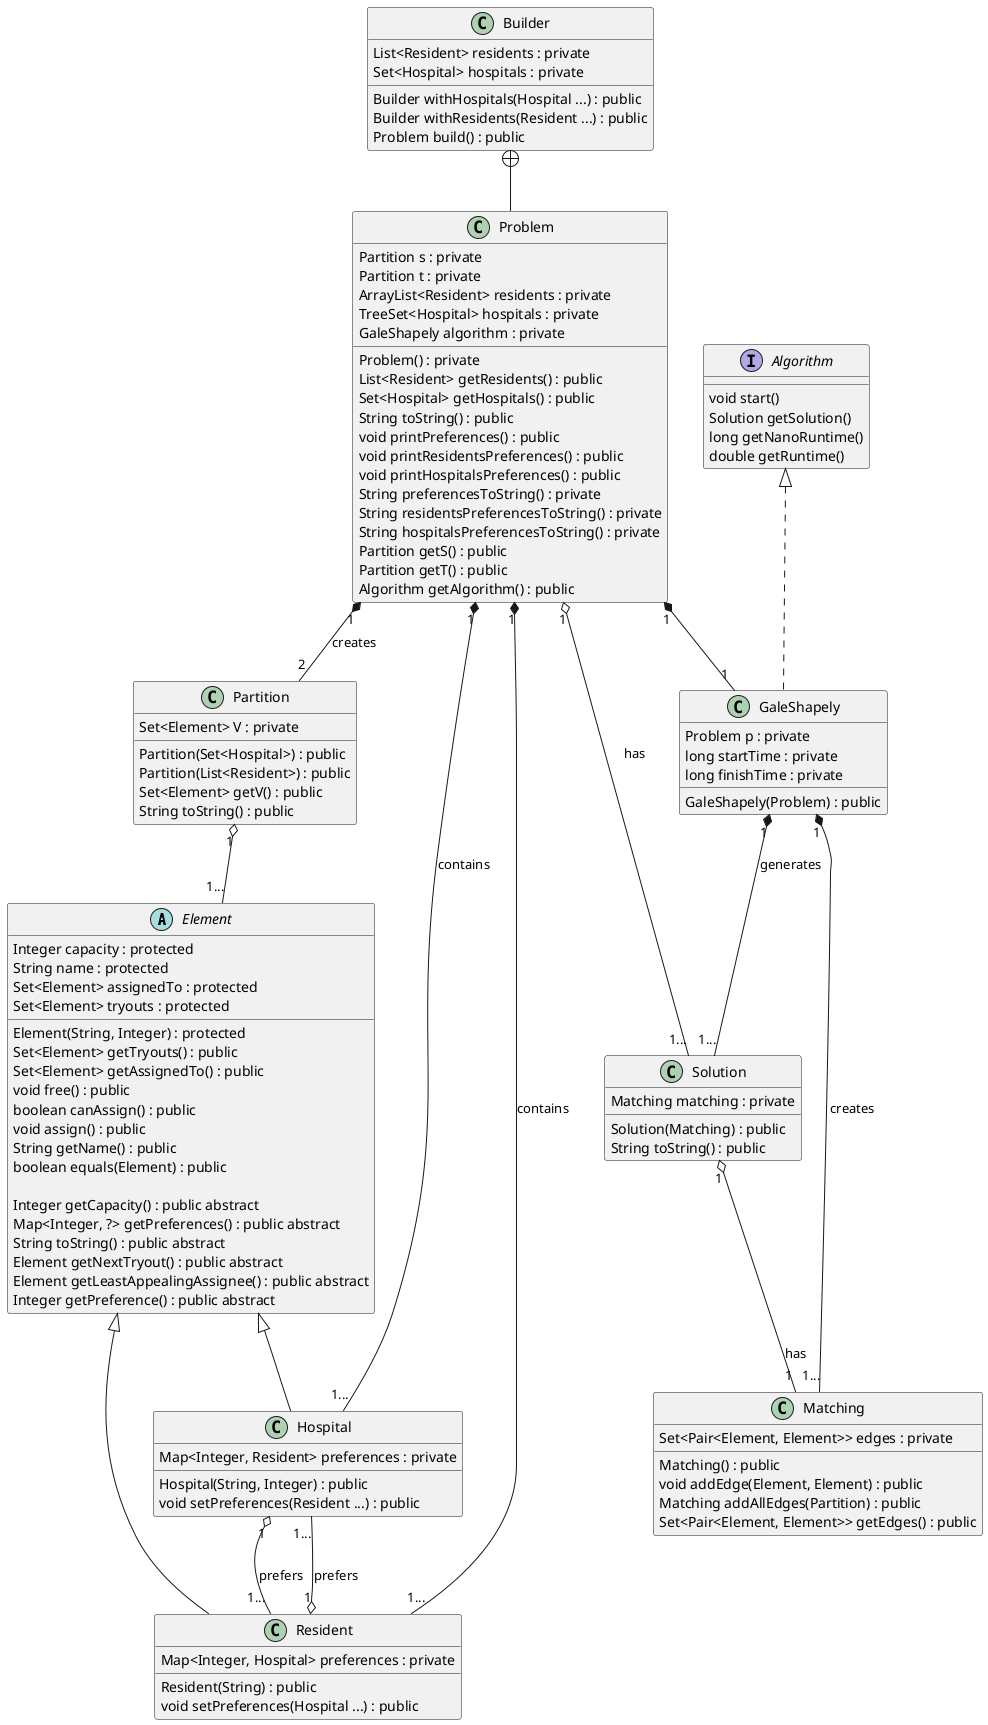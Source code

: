 @startuml


abstract class Element

class Hospital extends Element
class Resident extends Element

class Problem
class Matching
class Partition
class Element
class Solution
class GaleShapely implements Algorithm
class Builder

interface Algorithm

Builder +-- Problem

Resident "1" o-- "1..." Hospital : prefers
Hospital "1" o-- "1..." Resident : prefers

Problem "1" *-- "1..." Resident : contains
Problem "1" *-- "1..." Hospital : contains

Problem "1" o-- "1..." Solution : has
Problem "1" *-- "2" Partition : creates

Solution "1" o-- "1" Matching : has

Problem "1" *-- "1" GaleShapely

GaleShapely "1" *-- "1..." Solution : generates
GaleShapely "1" *-- "1..." Matching : creates

Partition "1" o-- "1..." Element

class Solution{
    Matching matching : private
    Solution(Matching) : public
    String toString() : public
}

class Matching{
    Set<Pair<Element, Element>> edges : private
    Matching() : public
    void addEdge(Element, Element) : public
    Matching addAllEdges(Partition) : public
    Set<Pair<Element, Element>> getEdges() : public
}

class Partition{
    Set<Element> V : private
    Partition(Set<Hospital>) : public
    Partition(List<Resident>) : public
    Set<Element> getV() : public
    String toString() : public
}

class Resident{
    Map<Integer, Hospital> preferences : private
    Resident(String) : public
    void setPreferences(Hospital ...) : public
}

class Hospital{
    Map<Integer, Resident> preferences : private

    Hospital(String, Integer) : public
    void setPreferences(Resident ...) : public
}

abstract class Element{
    Integer capacity : protected
    String name : protected
    Set<Element> assignedTo : protected
    Set<Element> tryouts : protected

    Element(String, Integer) : protected
    Set<Element> getTryouts() : public
    Set<Element> getAssignedTo() : public
    void free() : public
    boolean canAssign() : public
    void assign() : public
    String getName() : public
    boolean equals(Element) : public

    Integer getCapacity() : public abstract
    Map<Integer, ?> getPreferences() : public abstract
    String toString() : public abstract
    Element getNextTryout() : public abstract
    Element getLeastAppealingAssignee() : public abstract
    Integer getPreference() : public abstract
}

class Problem{
    Partition s : private
    Partition t : private
    ArrayList<Resident> residents : private
    TreeSet<Hospital> hospitals : private
    GaleShapely algorithm : private

    Problem() : private
    List<Resident> getResidents() : public
    Set<Hospital> getHospitals() : public
    String toString() : public
    void printPreferences() : public
    void printResidentsPreferences() : public
    void printHospitalsPreferences() : public
    String preferencesToString() : private
    String residentsPreferencesToString() : private
    String hospitalsPreferencesToString() : private
    Partition getS() : public
    Partition getT() : public
    Algorithm getAlgorithm() : public
}

class Builder{
    List<Resident> residents : private
    Set<Hospital> hospitals : private

    Builder withHospitals(Hospital ...) : public
    Builder withResidents(Resident ...) : public
    Problem build() : public
}

class GaleShapely{
    Problem p : private
    long startTime : private
    long finishTime : private

    GaleShapely(Problem) : public
}

interface Algorithm{
    void start()
    Solution getSolution()
    long getNanoRuntime()
    double getRuntime()
}

@enduml


abstract class AbstractList
abstract AbstractCollection
interface List
interface Collection

List <|-- AbstractList
Collection <|-- AbstractCollection

Collection <|- List
AbstractCollection <|- AbstractList
AbstractList <|-- ArrayList

class ArrayList {
Object[] elementData
size()
}

enum TimeUnit {
DAYS
HOURS
MINUTES
}
